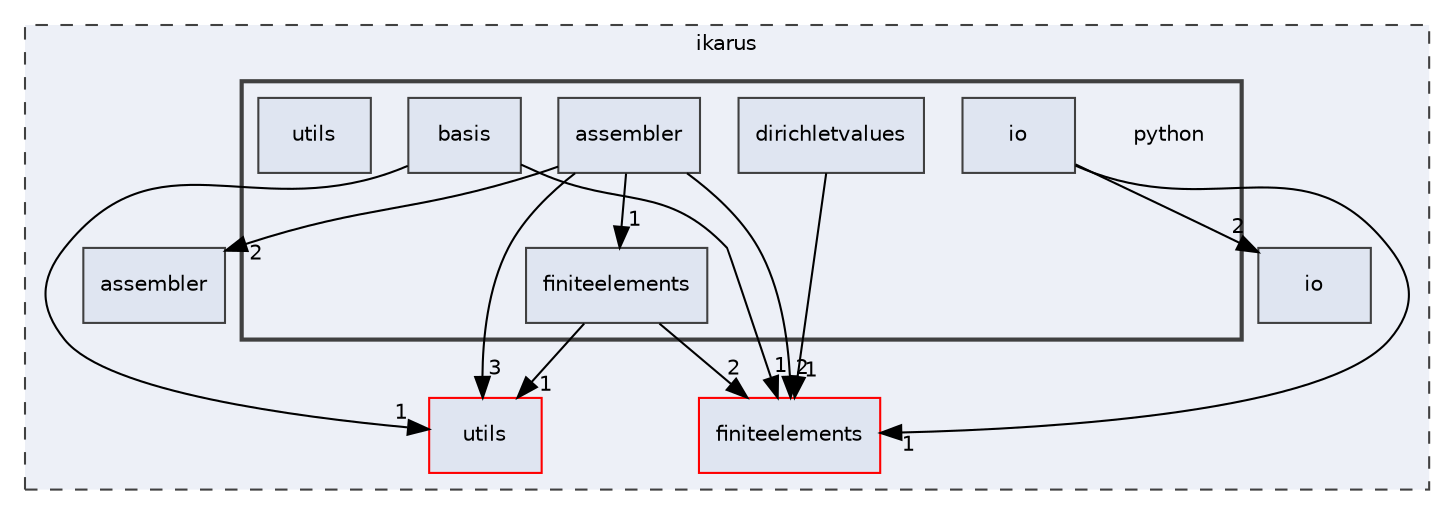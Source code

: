 digraph "python"
{
 // LATEX_PDF_SIZE
  edge [fontname="Helvetica",fontsize="10",labelfontname="Helvetica",labelfontsize="10"];
  node [fontname="Helvetica",fontsize="10",shape=record];
  compound=true
  subgraph clusterdir_5bec9ec6c6b8ab3f2f9d60d2ff21ed81 {
    graph [ bgcolor="#edf0f7", pencolor="grey25", style="filled,dashed,", label="ikarus", fontname="Helvetica", fontsize="10", URL="dir_5bec9ec6c6b8ab3f2f9d60d2ff21ed81.html"]
  dir_36505a9bfb81f81ed7a4e794d4cf597e [shape=box, label="utils", style="filled,", fillcolor="#dfe5f1", color="red", URL="dir_36505a9bfb81f81ed7a4e794d4cf597e.html"];
  dir_b4e169eb0efbd955079f9a2ee34b7226 [shape=box, label="assembler", style="filled,", fillcolor="#dfe5f1", color="grey25", URL="dir_b4e169eb0efbd955079f9a2ee34b7226.html"];
  dir_cd0257e5a0a5e21e0bd17a30fdd07a18 [shape=box, label="io", style="filled,", fillcolor="#dfe5f1", color="grey25", URL="dir_cd0257e5a0a5e21e0bd17a30fdd07a18.html"];
  dir_f5e28093cb075fb92f2345f7d8607df6 [shape=box, label="finiteelements", style="filled,", fillcolor="#dfe5f1", color="red", URL="dir_f5e28093cb075fb92f2345f7d8607df6.html"];
  subgraph clusterdir_6063e92d97cad5a47908d6a96069b24d {
    graph [ bgcolor="#edf0f7", pencolor="grey25", style="filled,bold,", label="", fontname="Helvetica", fontsize="10", URL="dir_6063e92d97cad5a47908d6a96069b24d.html"]
    dir_6063e92d97cad5a47908d6a96069b24d [shape=plaintext, label="python"];
  dir_2eacd46bb6575c3620b10a673993bd91 [shape=box, label="assembler", style="filled,", fillcolor="#dfe5f1", color="grey25", URL="dir_2eacd46bb6575c3620b10a673993bd91.html"];
  dir_58d0c8a3c72390da3e9fe9328fead302 [shape=box, label="basis", style="filled,", fillcolor="#dfe5f1", color="grey25", URL="dir_58d0c8a3c72390da3e9fe9328fead302.html"];
  dir_10d62307decb192620fe32f94ec04635 [shape=box, label="dirichletvalues", style="filled,", fillcolor="#dfe5f1", color="grey25", URL="dir_10d62307decb192620fe32f94ec04635.html"];
  dir_3f77d910b8992c2715464d60b82eb4e5 [shape=box, label="finiteelements", style="filled,", fillcolor="#dfe5f1", color="grey25", URL="dir_3f77d910b8992c2715464d60b82eb4e5.html"];
  dir_ff4f584412513f878bb5eba63d77a3b8 [shape=box, label="io", style="filled,", fillcolor="#dfe5f1", color="grey25", URL="dir_ff4f584412513f878bb5eba63d77a3b8.html"];
  dir_afe0d1ab0c4a41ee8553ea61e92b67bf [shape=box, label="utils", style="filled,", fillcolor="#dfe5f1", color="grey25", URL="dir_afe0d1ab0c4a41ee8553ea61e92b67bf.html"];
  }
  }
  dir_2eacd46bb6575c3620b10a673993bd91->dir_36505a9bfb81f81ed7a4e794d4cf597e [headlabel="3", labeldistance=1.5 headhref="dir_000001_000030.html"];
  dir_2eacd46bb6575c3620b10a673993bd91->dir_3f77d910b8992c2715464d60b82eb4e5 [headlabel="1", labeldistance=1.5 headhref="dir_000001_000012.html"];
  dir_2eacd46bb6575c3620b10a673993bd91->dir_b4e169eb0efbd955079f9a2ee34b7226 [headlabel="2", labeldistance=1.5 headhref="dir_000001_000000.html"];
  dir_2eacd46bb6575c3620b10a673993bd91->dir_f5e28093cb075fb92f2345f7d8607df6 [headlabel="2", labeldistance=1.5 headhref="dir_000001_000011.html"];
  dir_58d0c8a3c72390da3e9fe9328fead302->dir_36505a9bfb81f81ed7a4e794d4cf597e [headlabel="1", labeldistance=1.5 headhref="dir_000003_000030.html"];
  dir_58d0c8a3c72390da3e9fe9328fead302->dir_f5e28093cb075fb92f2345f7d8607df6 [headlabel="1", labeldistance=1.5 headhref="dir_000003_000011.html"];
  dir_10d62307decb192620fe32f94ec04635->dir_f5e28093cb075fb92f2345f7d8607df6 [headlabel="1", labeldistance=1.5 headhref="dir_000005_000011.html"];
  dir_3f77d910b8992c2715464d60b82eb4e5->dir_36505a9bfb81f81ed7a4e794d4cf597e [headlabel="1", labeldistance=1.5 headhref="dir_000012_000030.html"];
  dir_3f77d910b8992c2715464d60b82eb4e5->dir_f5e28093cb075fb92f2345f7d8607df6 [headlabel="2", labeldistance=1.5 headhref="dir_000012_000011.html"];
  dir_ff4f584412513f878bb5eba63d77a3b8->dir_cd0257e5a0a5e21e0bd17a30fdd07a18 [headlabel="2", labeldistance=1.5 headhref="dir_000016_000015.html"];
  dir_ff4f584412513f878bb5eba63d77a3b8->dir_f5e28093cb075fb92f2345f7d8607df6 [headlabel="1", labeldistance=1.5 headhref="dir_000016_000011.html"];
}
